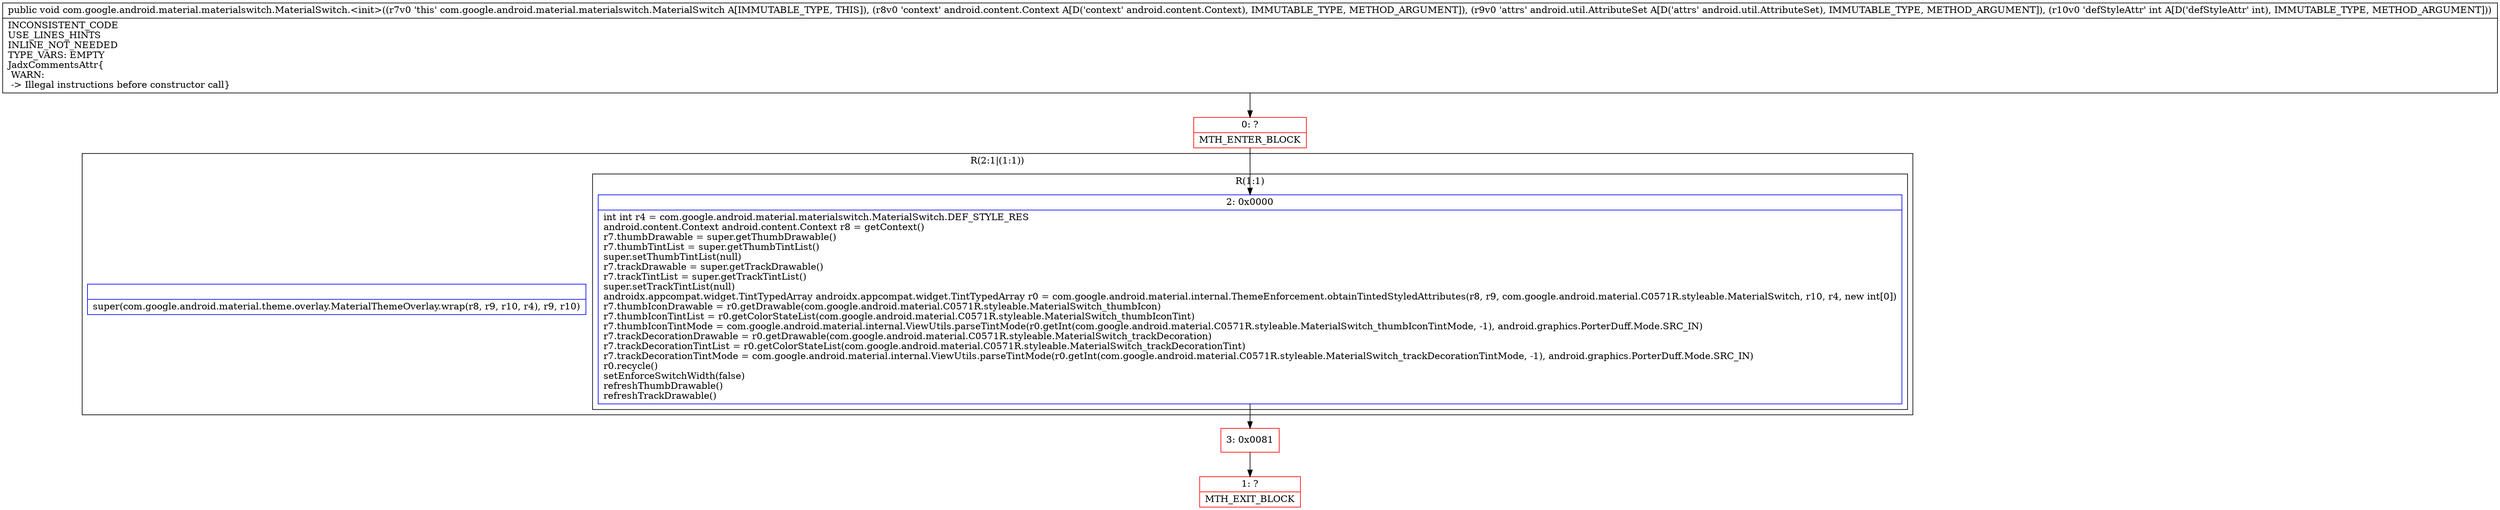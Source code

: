 digraph "CFG forcom.google.android.material.materialswitch.MaterialSwitch.\<init\>(Landroid\/content\/Context;Landroid\/util\/AttributeSet;I)V" {
subgraph cluster_Region_542018408 {
label = "R(2:1|(1:1))";
node [shape=record,color=blue];
Node_InsnContainer_1629416261 [shape=record,label="{|super(com.google.android.material.theme.overlay.MaterialThemeOverlay.wrap(r8, r9, r10, r4), r9, r10)\l}"];
subgraph cluster_Region_567134366 {
label = "R(1:1)";
node [shape=record,color=blue];
Node_2 [shape=record,label="{2\:\ 0x0000|int int r4 = com.google.android.material.materialswitch.MaterialSwitch.DEF_STYLE_RES\landroid.content.Context android.content.Context r8 = getContext()\lr7.thumbDrawable = super.getThumbDrawable()\lr7.thumbTintList = super.getThumbTintList()\lsuper.setThumbTintList(null)\lr7.trackDrawable = super.getTrackDrawable()\lr7.trackTintList = super.getTrackTintList()\lsuper.setTrackTintList(null)\landroidx.appcompat.widget.TintTypedArray androidx.appcompat.widget.TintTypedArray r0 = com.google.android.material.internal.ThemeEnforcement.obtainTintedStyledAttributes(r8, r9, com.google.android.material.C0571R.styleable.MaterialSwitch, r10, r4, new int[0])\lr7.thumbIconDrawable = r0.getDrawable(com.google.android.material.C0571R.styleable.MaterialSwitch_thumbIcon)\lr7.thumbIconTintList = r0.getColorStateList(com.google.android.material.C0571R.styleable.MaterialSwitch_thumbIconTint)\lr7.thumbIconTintMode = com.google.android.material.internal.ViewUtils.parseTintMode(r0.getInt(com.google.android.material.C0571R.styleable.MaterialSwitch_thumbIconTintMode, \-1), android.graphics.PorterDuff.Mode.SRC_IN)\lr7.trackDecorationDrawable = r0.getDrawable(com.google.android.material.C0571R.styleable.MaterialSwitch_trackDecoration)\lr7.trackDecorationTintList = r0.getColorStateList(com.google.android.material.C0571R.styleable.MaterialSwitch_trackDecorationTint)\lr7.trackDecorationTintMode = com.google.android.material.internal.ViewUtils.parseTintMode(r0.getInt(com.google.android.material.C0571R.styleable.MaterialSwitch_trackDecorationTintMode, \-1), android.graphics.PorterDuff.Mode.SRC_IN)\lr0.recycle()\lsetEnforceSwitchWidth(false)\lrefreshThumbDrawable()\lrefreshTrackDrawable()\l}"];
}
}
Node_0 [shape=record,color=red,label="{0\:\ ?|MTH_ENTER_BLOCK\l}"];
Node_3 [shape=record,color=red,label="{3\:\ 0x0081}"];
Node_1 [shape=record,color=red,label="{1\:\ ?|MTH_EXIT_BLOCK\l}"];
MethodNode[shape=record,label="{public void com.google.android.material.materialswitch.MaterialSwitch.\<init\>((r7v0 'this' com.google.android.material.materialswitch.MaterialSwitch A[IMMUTABLE_TYPE, THIS]), (r8v0 'context' android.content.Context A[D('context' android.content.Context), IMMUTABLE_TYPE, METHOD_ARGUMENT]), (r9v0 'attrs' android.util.AttributeSet A[D('attrs' android.util.AttributeSet), IMMUTABLE_TYPE, METHOD_ARGUMENT]), (r10v0 'defStyleAttr' int A[D('defStyleAttr' int), IMMUTABLE_TYPE, METHOD_ARGUMENT]))  | INCONSISTENT_CODE\lUSE_LINES_HINTS\lINLINE_NOT_NEEDED\lTYPE_VARS: EMPTY\lJadxCommentsAttr\{\l WARN: \l \-\> Illegal instructions before constructor call\}\l}"];
MethodNode -> Node_0;Node_2 -> Node_3;
Node_0 -> Node_2;
Node_3 -> Node_1;
}

